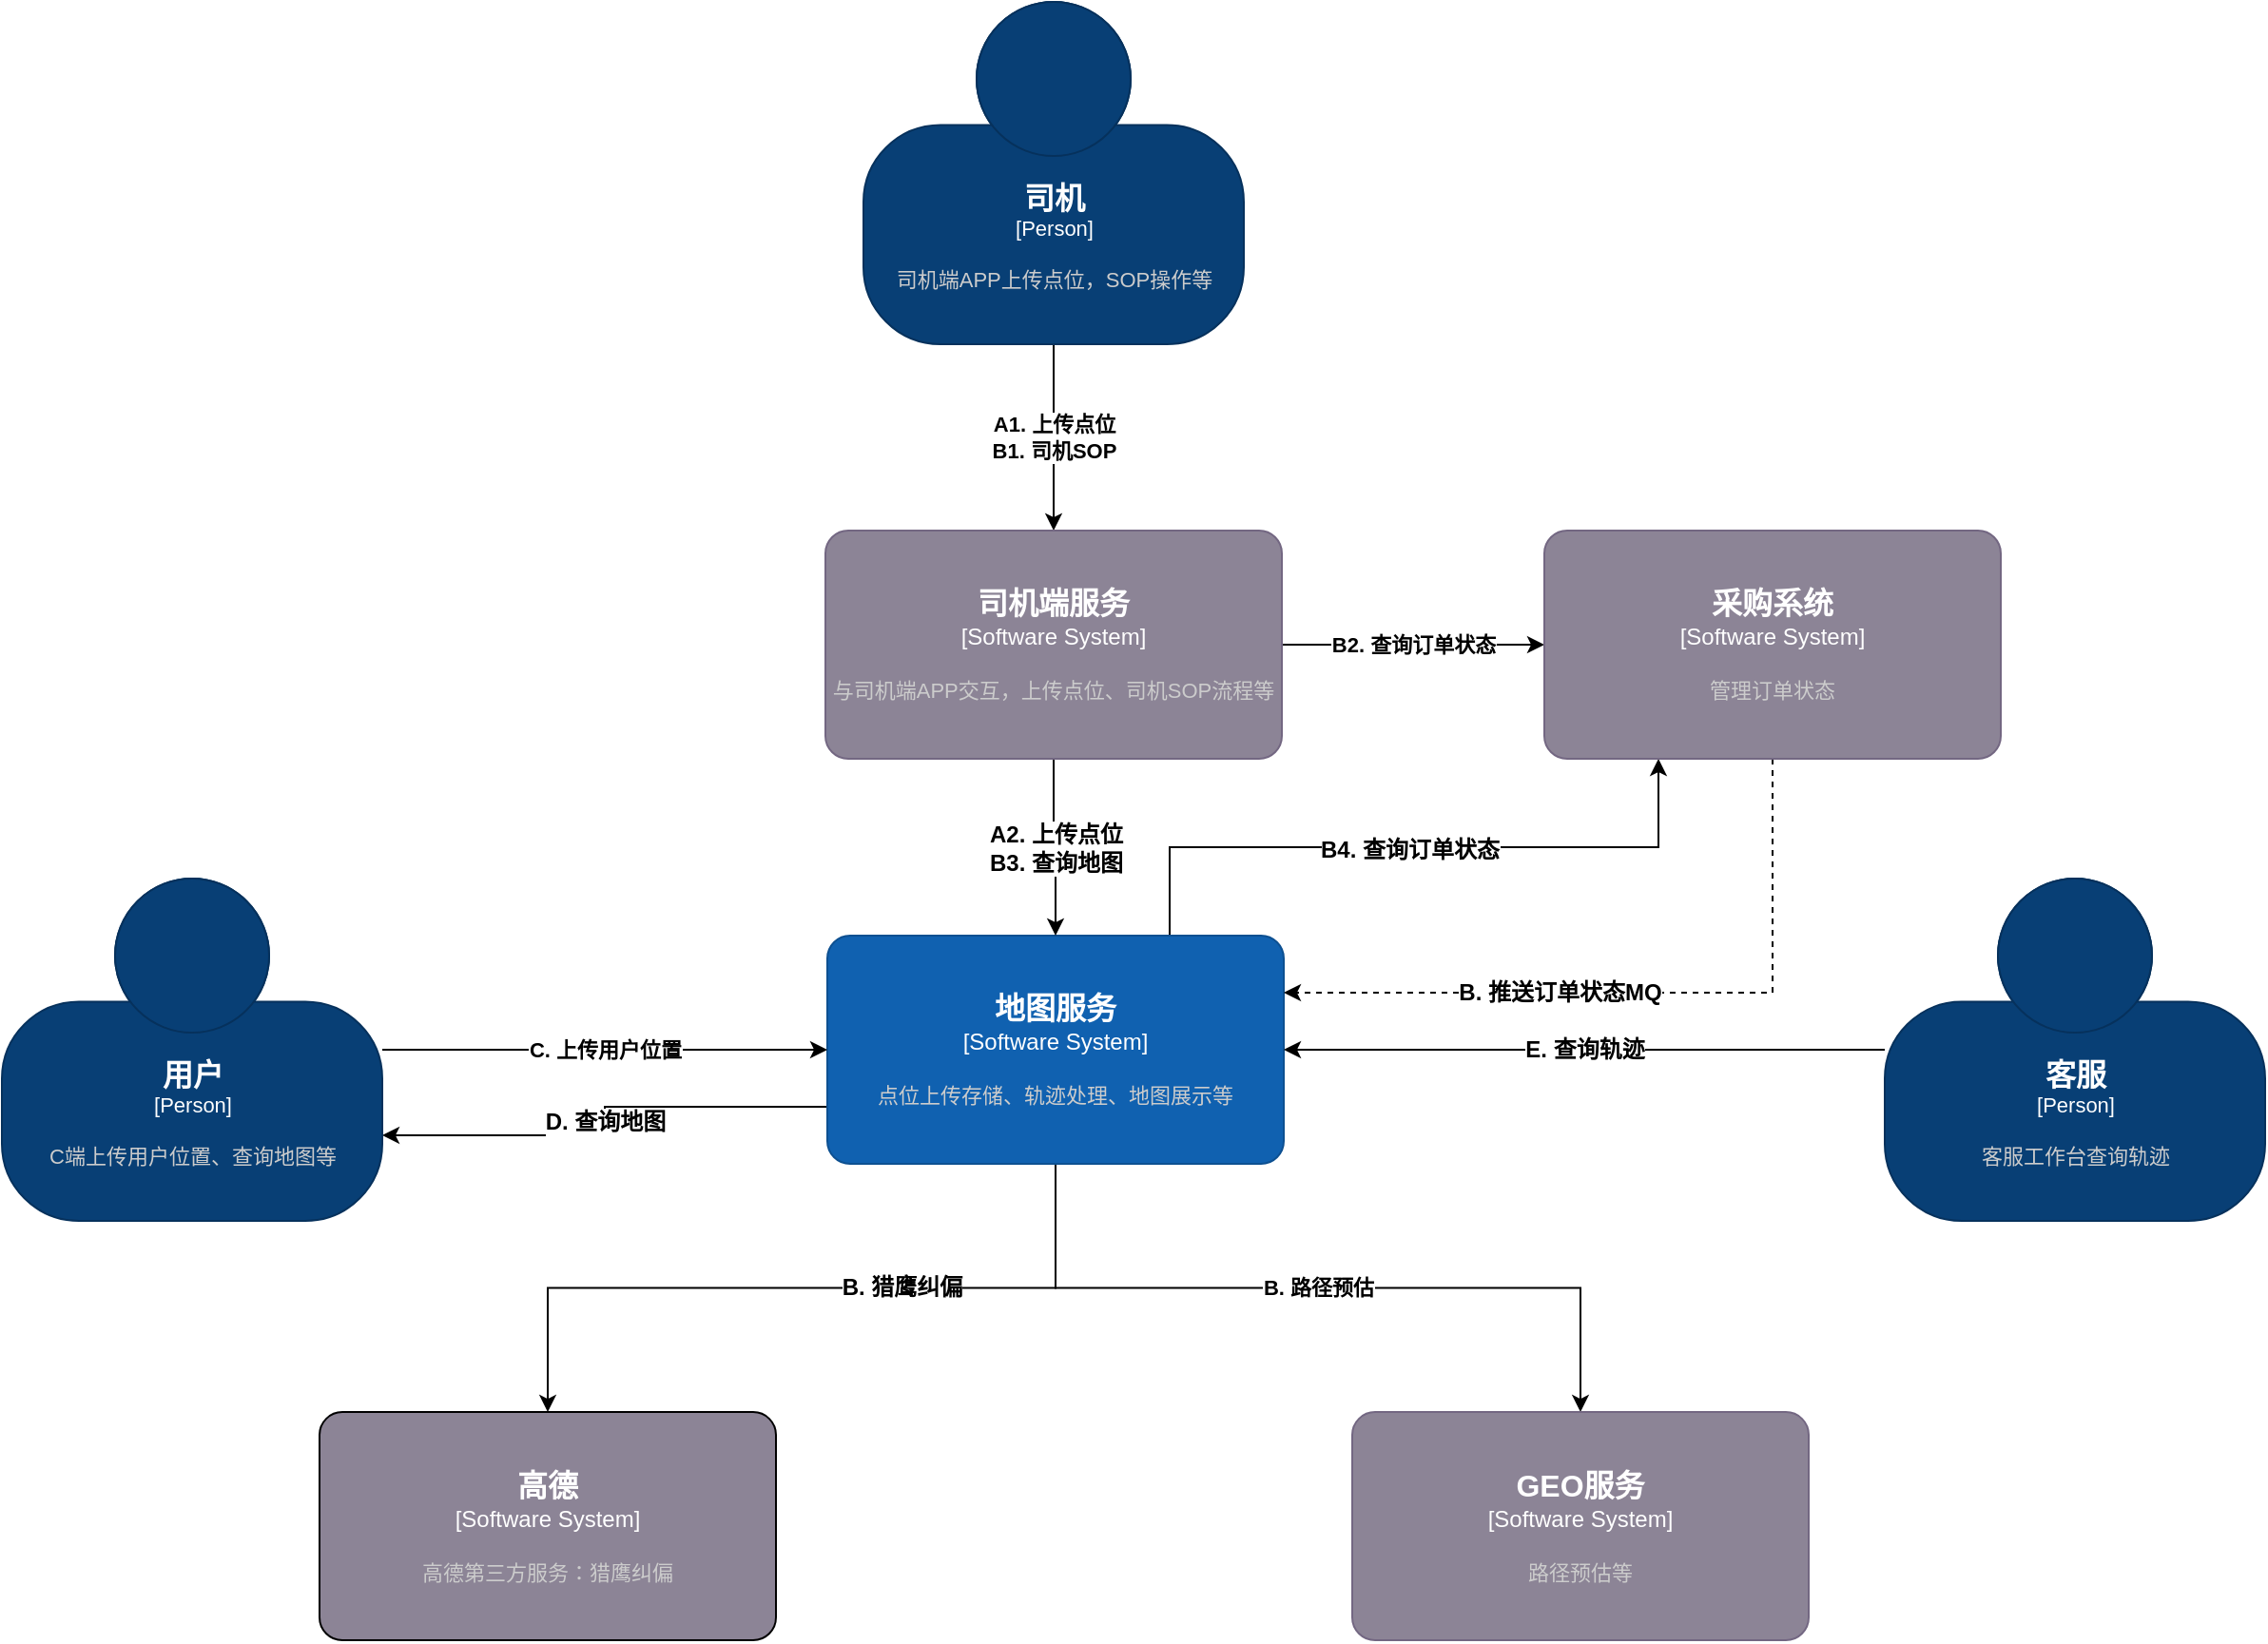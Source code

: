 <mxfile version="16.6.7" type="github"><diagram id="k2amWUb9uio1YrRD2Lw2" name="Page-1"><mxGraphModel dx="2222" dy="1162" grid="0" gridSize="10" guides="1" tooltips="1" connect="1" arrows="1" fold="1" page="0" pageScale="1" pageWidth="827" pageHeight="1169" math="0" shadow="0"><root><mxCell id="0"/><mxCell id="1" parent="0"/><mxCell id="m4UFrCLIeQh4ib8JopSk-5" value="&lt;b&gt;A1. 上传点位&lt;br&gt;B1. 司机SOP&lt;/b&gt;" style="edgeStyle=orthogonalEdgeStyle;rounded=0;orthogonalLoop=1;jettySize=auto;html=1;exitX=0.5;exitY=1;exitDx=0;exitDy=0;exitPerimeter=0;" parent="1" source="m4UFrCLIeQh4ib8JopSk-2" target="m4UFrCLIeQh4ib8JopSk-4" edge="1"><mxGeometry relative="1" as="geometry"/></mxCell><object placeholders="1" c4Name="司机" c4Type="Person" c4Description="司机端APP上传点位，SOP操作等" label="&lt;font style=&quot;font-size: 16px&quot;&gt;&lt;b&gt;%c4Name%&lt;/b&gt;&lt;/font&gt;&lt;div&gt;[%c4Type%]&lt;/div&gt;&lt;br&gt;&lt;div&gt;&lt;font style=&quot;font-size: 11px&quot;&gt;&lt;font color=&quot;#cccccc&quot;&gt;%c4Description%&lt;/font&gt;&lt;/div&gt;" id="m4UFrCLIeQh4ib8JopSk-2"><mxCell style="html=1;fontSize=11;dashed=0;whitespace=wrap;fillColor=#083F75;strokeColor=#06315C;fontColor=#ffffff;shape=mxgraph.c4.person2;align=center;metaEdit=1;points=[[0.5,0,0],[1,0.5,0],[1,0.75,0],[0.75,1,0],[0.5,1,0],[0.25,1,0],[0,0.75,0],[0,0.5,0]];resizable=0;" parent="1" vertex="1"><mxGeometry x="47" y="-205" width="200" height="180" as="geometry"/></mxCell></object><mxCell id="Gsbx12oid03IsiuTbHQf-2" value="&lt;b&gt;B. 路径预估&lt;/b&gt;" style="edgeStyle=orthogonalEdgeStyle;rounded=0;orthogonalLoop=1;jettySize=auto;html=1;exitX=0.5;exitY=1;exitDx=0;exitDy=0;exitPerimeter=0;" parent="1" source="m4UFrCLIeQh4ib8JopSk-3" target="Gsbx12oid03IsiuTbHQf-1" edge="1"><mxGeometry relative="1" as="geometry"/></mxCell><mxCell id="Gsbx12oid03IsiuTbHQf-5" style="edgeStyle=orthogonalEdgeStyle;rounded=0;orthogonalLoop=1;jettySize=auto;html=1;exitX=0.5;exitY=1;exitDx=0;exitDy=0;exitPerimeter=0;" parent="1" source="m4UFrCLIeQh4ib8JopSk-3" target="Gsbx12oid03IsiuTbHQf-4" edge="1"><mxGeometry relative="1" as="geometry"><mxPoint x="77" y="631" as="targetPoint"/><mxPoint x="21" y="505" as="sourcePoint"/></mxGeometry></mxCell><mxCell id="Gsbx12oid03IsiuTbHQf-6" value="B. 猎鹰纠偏" style="edgeLabel;html=1;align=center;verticalAlign=middle;resizable=0;points=[];fontStyle=1;fontSize=12;" parent="Gsbx12oid03IsiuTbHQf-5" vertex="1" connectable="0"><mxGeometry x="-0.262" y="-1" relative="1" as="geometry"><mxPoint as="offset"/></mxGeometry></mxCell><mxCell id="_bnB1GwT9bnOZp790zwd-15" style="edgeStyle=orthogonalEdgeStyle;rounded=0;orthogonalLoop=1;jettySize=auto;html=1;exitX=0.75;exitY=0;exitDx=0;exitDy=0;exitPerimeter=0;entryX=0.25;entryY=1;entryDx=0;entryDy=0;entryPerimeter=0;fontSize=12;" edge="1" parent="1" source="m4UFrCLIeQh4ib8JopSk-3" target="m4UFrCLIeQh4ib8JopSk-11"><mxGeometry relative="1" as="geometry"/></mxCell><mxCell id="_bnB1GwT9bnOZp790zwd-16" value="&lt;b&gt;B4. 查询订单状态&lt;/b&gt;" style="edgeLabel;html=1;align=center;verticalAlign=middle;resizable=0;points=[];fontSize=12;" vertex="1" connectable="0" parent="_bnB1GwT9bnOZp790zwd-15"><mxGeometry x="-0.014" y="-1" relative="1" as="geometry"><mxPoint as="offset"/></mxGeometry></mxCell><mxCell id="_bnB1GwT9bnOZp790zwd-18" value="&lt;b&gt;D. 查询地图&lt;/b&gt;" style="edgeStyle=orthogonalEdgeStyle;rounded=0;orthogonalLoop=1;jettySize=auto;html=1;exitX=0;exitY=0.75;exitDx=0;exitDy=0;exitPerimeter=0;entryX=1;entryY=0.75;entryDx=0;entryDy=0;entryPerimeter=0;fontSize=12;" edge="1" parent="1" source="m4UFrCLIeQh4ib8JopSk-3" target="Gsbx12oid03IsiuTbHQf-8"><mxGeometry relative="1" as="geometry"/></mxCell><object placeholders="1" c4Name="地图服务" c4Type="Software System" c4Description="点位上传存储、轨迹处理、地图展示等" label="&lt;font style=&quot;font-size: 16px&quot;&gt;&lt;b&gt;%c4Name%&lt;/b&gt;&lt;/font&gt;&lt;div&gt;[%c4Type%]&lt;/div&gt;&lt;br&gt;&lt;div&gt;&lt;font style=&quot;font-size: 11px&quot;&gt;&lt;font color=&quot;#cccccc&quot;&gt;%c4Description%&lt;/font&gt;&lt;/div&gt;" id="m4UFrCLIeQh4ib8JopSk-3"><mxCell style="rounded=1;whiteSpace=wrap;html=1;labelBackgroundColor=none;fillColor=#1061B0;fontColor=#ffffff;align=center;arcSize=10;strokeColor=#0D5091;metaEdit=1;resizable=0;points=[[0.25,0,0],[0.5,0,0],[0.75,0,0],[1,0.25,0],[1,0.5,0],[1,0.75,0],[0.75,1,0],[0.5,1,0],[0.25,1,0],[0,0.75,0],[0,0.5,0],[0,0.25,0]];" parent="1" vertex="1"><mxGeometry x="28" y="286" width="240" height="120" as="geometry"/></mxCell></object><mxCell id="m4UFrCLIeQh4ib8JopSk-12" value="&lt;b&gt;B2. 查询订单状态&lt;/b&gt;" style="edgeStyle=elbowEdgeStyle;rounded=0;orthogonalLoop=1;jettySize=auto;html=1;exitX=1;exitY=0.5;exitDx=0;exitDy=0;exitPerimeter=0;" parent="1" source="m4UFrCLIeQh4ib8JopSk-4" target="m4UFrCLIeQh4ib8JopSk-11" edge="1"><mxGeometry relative="1" as="geometry"/></mxCell><mxCell id="_bnB1GwT9bnOZp790zwd-12" value="&lt;b&gt;A2. 上传点位&lt;br&gt;B3. 查询地图&lt;/b&gt;" style="edgeStyle=orthogonalEdgeStyle;rounded=0;orthogonalLoop=1;jettySize=auto;html=1;exitX=0.5;exitY=1;exitDx=0;exitDy=0;exitPerimeter=0;fontSize=12;" edge="1" parent="1" source="m4UFrCLIeQh4ib8JopSk-4" target="m4UFrCLIeQh4ib8JopSk-3"><mxGeometry relative="1" as="geometry"/></mxCell><object placeholders="1" c4Name="司机端服务" c4Type="Software System" c4Description="与司机端APP交互，上传点位、司机SOP流程等" label="&lt;font style=&quot;font-size: 16px&quot;&gt;&lt;b&gt;%c4Name%&lt;/b&gt;&lt;/font&gt;&lt;div&gt;[%c4Type%]&lt;/div&gt;&lt;br&gt;&lt;div&gt;&lt;font style=&quot;font-size: 11px&quot;&gt;&lt;font color=&quot;#cccccc&quot;&gt;%c4Description%&lt;/font&gt;&lt;/div&gt;" id="m4UFrCLIeQh4ib8JopSk-4"><mxCell style="rounded=1;whiteSpace=wrap;html=1;labelBackgroundColor=none;fillColor=#8C8496;fontColor=#ffffff;align=center;arcSize=10;strokeColor=#736782;metaEdit=1;resizable=0;points=[[0.25,0,0],[0.5,0,0],[0.75,0,0],[1,0.25,0],[1,0.5,0],[1,0.75,0],[0.75,1,0],[0.5,1,0],[0.25,1,0],[0,0.75,0],[0,0.5,0],[0,0.25,0]];" parent="1" vertex="1"><mxGeometry x="27" y="73" width="240" height="120" as="geometry"/></mxCell></object><mxCell id="_bnB1GwT9bnOZp790zwd-11" style="edgeStyle=orthogonalEdgeStyle;rounded=0;orthogonalLoop=1;jettySize=auto;html=1;exitX=0.5;exitY=1;exitDx=0;exitDy=0;exitPerimeter=0;entryX=1;entryY=0.25;entryDx=0;entryDy=0;entryPerimeter=0;dashed=1;" edge="1" parent="1" source="m4UFrCLIeQh4ib8JopSk-11" target="m4UFrCLIeQh4ib8JopSk-3"><mxGeometry relative="1" as="geometry"/></mxCell><mxCell id="_bnB1GwT9bnOZp790zwd-14" value="&lt;b&gt;B. 推送订单状态MQ&lt;/b&gt;" style="edgeLabel;html=1;align=center;verticalAlign=middle;resizable=0;points=[];fontSize=12;" vertex="1" connectable="0" parent="_bnB1GwT9bnOZp790zwd-11"><mxGeometry x="0.236" relative="1" as="geometry"><mxPoint as="offset"/></mxGeometry></mxCell><object placeholders="1" c4Name="采购系统" c4Type="Software System" c4Description="管理订单状态" label="&lt;font style=&quot;font-size: 16px&quot;&gt;&lt;b&gt;%c4Name%&lt;/b&gt;&lt;/font&gt;&lt;div&gt;[%c4Type%]&lt;/div&gt;&lt;br&gt;&lt;div&gt;&lt;font style=&quot;font-size: 11px&quot;&gt;&lt;font color=&quot;#cccccc&quot;&gt;%c4Description%&lt;/font&gt;&lt;/div&gt;" id="m4UFrCLIeQh4ib8JopSk-11"><mxCell style="rounded=1;whiteSpace=wrap;html=1;labelBackgroundColor=none;fillColor=#8C8496;fontColor=#ffffff;align=center;arcSize=10;strokeColor=#736782;metaEdit=1;resizable=0;points=[[0.25,0,0],[0.5,0,0],[0.75,0,0],[1,0.25,0],[1,0.5,0],[1,0.75,0],[0.75,1,0],[0.5,1,0],[0.25,1,0],[0,0.75,0],[0,0.5,0],[0,0.25,0]];" parent="1" vertex="1"><mxGeometry x="405" y="73" width="240" height="120" as="geometry"/></mxCell></object><object placeholders="1" c4Name="GEO服务" c4Type="Software System" c4Description="路径预估等" label="&lt;font style=&quot;font-size: 16px&quot;&gt;&lt;b&gt;%c4Name%&lt;/b&gt;&lt;/font&gt;&lt;div&gt;[%c4Type%]&lt;/div&gt;&lt;br&gt;&lt;div&gt;&lt;font style=&quot;font-size: 11px&quot;&gt;&lt;font color=&quot;#cccccc&quot;&gt;%c4Description%&lt;/font&gt;&lt;/div&gt;" id="Gsbx12oid03IsiuTbHQf-1"><mxCell style="rounded=1;whiteSpace=wrap;html=1;labelBackgroundColor=none;fillColor=#8C8496;fontColor=#ffffff;align=center;arcSize=10;strokeColor=#736782;metaEdit=1;resizable=0;points=[[0.25,0,0],[0.5,0,0],[0.75,0,0],[1,0.25,0],[1,0.5,0],[1,0.75,0],[0.75,1,0],[0.5,1,0],[0.25,1,0],[0,0.75,0],[0,0.5,0],[0,0.25,0]];" parent="1" vertex="1"><mxGeometry x="304" y="536.53" width="240" height="120" as="geometry"/></mxCell></object><object placeholders="1" c4Name="高德" c4Type="Software System" c4Description="高德第三方服务：猎鹰纠偏" label="&lt;font style=&quot;font-size: 16px&quot;&gt;&lt;b&gt;%c4Name%&lt;/b&gt;&lt;/font&gt;&lt;div&gt;[%c4Type%]&lt;/div&gt;&lt;br&gt;&lt;div&gt;&lt;font style=&quot;font-size: 11px&quot;&gt;&lt;font color=&quot;#cccccc&quot;&gt;%c4Description%&lt;/font&gt;&lt;/div&gt;" id="Gsbx12oid03IsiuTbHQf-4"><mxCell style="rounded=1;whiteSpace=wrap;html=1;labelBackgroundColor=none;fillColor=#8C8496;fontColor=#ffffff;align=center;arcSize=10;strokeColor=default;metaEdit=1;resizable=0;points=[[0.25,0,0],[0.5,0,0],[0.75,0,0],[1,0.25,0],[1,0.5,0],[1,0.75,0],[0.75,1,0],[0.5,1,0],[0.25,1,0],[0,0.75,0],[0,0.5,0],[0,0.25,0]];" parent="1" vertex="1"><mxGeometry x="-239" y="536.53" width="240" height="120" as="geometry"/></mxCell></object><mxCell id="_bnB1GwT9bnOZp790zwd-10" value="&lt;b&gt;C. 上传用户位置&lt;/b&gt;" style="edgeStyle=orthogonalEdgeStyle;rounded=0;orthogonalLoop=1;jettySize=auto;html=1;exitX=1;exitY=0.5;exitDx=0;exitDy=0;exitPerimeter=0;" edge="1" parent="1" source="Gsbx12oid03IsiuTbHQf-8" target="m4UFrCLIeQh4ib8JopSk-3"><mxGeometry relative="1" as="geometry"/></mxCell><object placeholders="1" c4Name="用户" c4Type="Person" c4Description="C端上传用户位置、查询地图等" label="&lt;font style=&quot;font-size: 16px&quot;&gt;&lt;b&gt;%c4Name%&lt;/b&gt;&lt;/font&gt;&lt;div&gt;[%c4Type%]&lt;/div&gt;&lt;br&gt;&lt;div&gt;&lt;font style=&quot;font-size: 11px&quot;&gt;&lt;font color=&quot;#cccccc&quot;&gt;%c4Description%&lt;/font&gt;&lt;/div&gt;" id="Gsbx12oid03IsiuTbHQf-8"><mxCell style="html=1;fontSize=11;dashed=0;whitespace=wrap;fillColor=#083F75;strokeColor=#06315C;fontColor=#ffffff;shape=mxgraph.c4.person2;align=center;metaEdit=1;points=[[0.5,0,0],[1,0.5,0],[1,0.75,0],[0.75,1,0],[0.5,1,0],[0.25,1,0],[0,0.75,0],[0,0.5,0]];resizable=0;" parent="1" vertex="1"><mxGeometry x="-406" y="256" width="200" height="180" as="geometry"/></mxCell></object><mxCell id="_bnB1GwT9bnOZp790zwd-21" value="&lt;b&gt;E. 查询轨迹&lt;/b&gt;" style="edgeStyle=orthogonalEdgeStyle;rounded=0;orthogonalLoop=1;jettySize=auto;html=1;fontSize=12;entryX=1;entryY=0.5;entryDx=0;entryDy=0;entryPerimeter=0;" edge="1" parent="1" source="_bnB1GwT9bnOZp790zwd-20" target="m4UFrCLIeQh4ib8JopSk-3"><mxGeometry relative="1" as="geometry"/></mxCell><object placeholders="1" c4Name="客服" c4Type="Person" c4Description="客服工作台查询轨迹" label="&lt;font style=&quot;font-size: 16px&quot;&gt;&lt;b&gt;%c4Name%&lt;/b&gt;&lt;/font&gt;&lt;div&gt;[%c4Type%]&lt;/div&gt;&lt;br&gt;&lt;div&gt;&lt;font style=&quot;font-size: 11px&quot;&gt;&lt;font color=&quot;#cccccc&quot;&gt;%c4Description%&lt;/font&gt;&lt;/div&gt;" id="_bnB1GwT9bnOZp790zwd-20"><mxCell style="html=1;fontSize=11;dashed=0;whitespace=wrap;fillColor=#083F75;strokeColor=#06315C;fontColor=#ffffff;shape=mxgraph.c4.person2;align=center;metaEdit=1;points=[[0.5,0,0],[1,0.5,0],[1,0.75,0],[0.75,1,0],[0.5,1,0],[0.25,1,0],[0,0.75,0],[0,0.5,0]];resizable=0;" vertex="1" parent="1"><mxGeometry x="584" y="256" width="200" height="180" as="geometry"/></mxCell></object></root></mxGraphModel></diagram></mxfile>